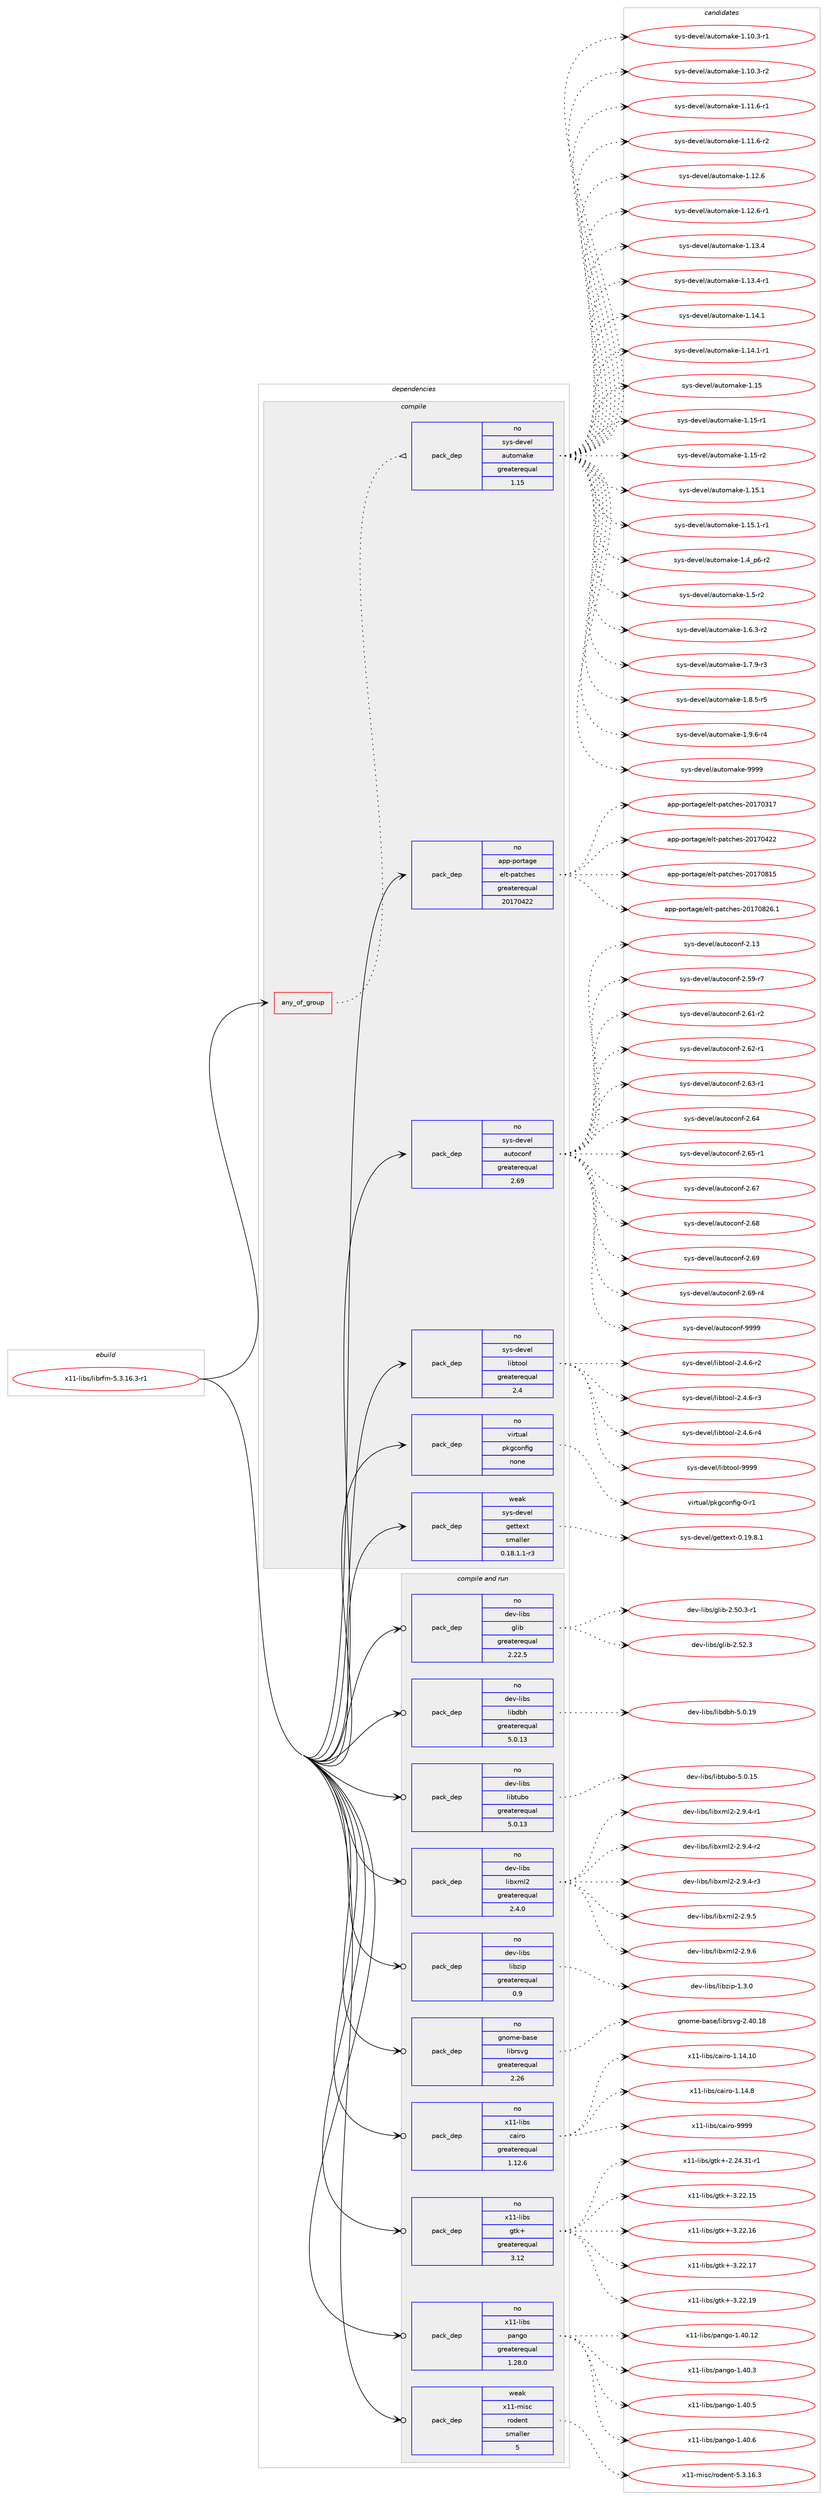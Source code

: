 digraph prolog {

# *************
# Graph options
# *************

newrank=true;
concentrate=true;
compound=true;
graph [rankdir=LR,fontname=Helvetica,fontsize=10,ranksep=1.5];#, ranksep=2.5, nodesep=0.2];
edge  [arrowhead=vee];
node  [fontname=Helvetica,fontsize=10];

# **********
# The ebuild
# **********

subgraph cluster_leftcol {
color=gray;
rank=same;
label=<<i>ebuild</i>>;
id [label="x11-libs/librfm-5.3.16.3-r1", color=red, width=4, href="../x11-libs/librfm-5.3.16.3-r1.svg"];
}

# ****************
# The dependencies
# ****************

subgraph cluster_midcol {
color=gray;
label=<<i>dependencies</i>>;
subgraph cluster_compile {
fillcolor="#eeeeee";
style=filled;
label=<<i>compile</i>>;
subgraph any9364 {
dependency519453 [label=<<TABLE BORDER="0" CELLBORDER="1" CELLSPACING="0" CELLPADDING="4"><TR><TD CELLPADDING="10">any_of_group</TD></TR></TABLE>>, shape=none, color=red];subgraph pack387065 {
dependency519454 [label=<<TABLE BORDER="0" CELLBORDER="1" CELLSPACING="0" CELLPADDING="4" WIDTH="220"><TR><TD ROWSPAN="6" CELLPADDING="30">pack_dep</TD></TR><TR><TD WIDTH="110">no</TD></TR><TR><TD>sys-devel</TD></TR><TR><TD>automake</TD></TR><TR><TD>greaterequal</TD></TR><TR><TD>1.15</TD></TR></TABLE>>, shape=none, color=blue];
}
dependency519453:e -> dependency519454:w [weight=20,style="dotted",arrowhead="oinv"];
}
id:e -> dependency519453:w [weight=20,style="solid",arrowhead="vee"];
subgraph pack387066 {
dependency519455 [label=<<TABLE BORDER="0" CELLBORDER="1" CELLSPACING="0" CELLPADDING="4" WIDTH="220"><TR><TD ROWSPAN="6" CELLPADDING="30">pack_dep</TD></TR><TR><TD WIDTH="110">no</TD></TR><TR><TD>app-portage</TD></TR><TR><TD>elt-patches</TD></TR><TR><TD>greaterequal</TD></TR><TR><TD>20170422</TD></TR></TABLE>>, shape=none, color=blue];
}
id:e -> dependency519455:w [weight=20,style="solid",arrowhead="vee"];
subgraph pack387067 {
dependency519456 [label=<<TABLE BORDER="0" CELLBORDER="1" CELLSPACING="0" CELLPADDING="4" WIDTH="220"><TR><TD ROWSPAN="6" CELLPADDING="30">pack_dep</TD></TR><TR><TD WIDTH="110">no</TD></TR><TR><TD>sys-devel</TD></TR><TR><TD>autoconf</TD></TR><TR><TD>greaterequal</TD></TR><TR><TD>2.69</TD></TR></TABLE>>, shape=none, color=blue];
}
id:e -> dependency519456:w [weight=20,style="solid",arrowhead="vee"];
subgraph pack387068 {
dependency519457 [label=<<TABLE BORDER="0" CELLBORDER="1" CELLSPACING="0" CELLPADDING="4" WIDTH="220"><TR><TD ROWSPAN="6" CELLPADDING="30">pack_dep</TD></TR><TR><TD WIDTH="110">no</TD></TR><TR><TD>sys-devel</TD></TR><TR><TD>libtool</TD></TR><TR><TD>greaterequal</TD></TR><TR><TD>2.4</TD></TR></TABLE>>, shape=none, color=blue];
}
id:e -> dependency519457:w [weight=20,style="solid",arrowhead="vee"];
subgraph pack387069 {
dependency519458 [label=<<TABLE BORDER="0" CELLBORDER="1" CELLSPACING="0" CELLPADDING="4" WIDTH="220"><TR><TD ROWSPAN="6" CELLPADDING="30">pack_dep</TD></TR><TR><TD WIDTH="110">no</TD></TR><TR><TD>virtual</TD></TR><TR><TD>pkgconfig</TD></TR><TR><TD>none</TD></TR><TR><TD></TD></TR></TABLE>>, shape=none, color=blue];
}
id:e -> dependency519458:w [weight=20,style="solid",arrowhead="vee"];
subgraph pack387070 {
dependency519459 [label=<<TABLE BORDER="0" CELLBORDER="1" CELLSPACING="0" CELLPADDING="4" WIDTH="220"><TR><TD ROWSPAN="6" CELLPADDING="30">pack_dep</TD></TR><TR><TD WIDTH="110">weak</TD></TR><TR><TD>sys-devel</TD></TR><TR><TD>gettext</TD></TR><TR><TD>smaller</TD></TR><TR><TD>0.18.1.1-r3</TD></TR></TABLE>>, shape=none, color=blue];
}
id:e -> dependency519459:w [weight=20,style="solid",arrowhead="vee"];
}
subgraph cluster_compileandrun {
fillcolor="#eeeeee";
style=filled;
label=<<i>compile and run</i>>;
subgraph pack387071 {
dependency519460 [label=<<TABLE BORDER="0" CELLBORDER="1" CELLSPACING="0" CELLPADDING="4" WIDTH="220"><TR><TD ROWSPAN="6" CELLPADDING="30">pack_dep</TD></TR><TR><TD WIDTH="110">no</TD></TR><TR><TD>dev-libs</TD></TR><TR><TD>glib</TD></TR><TR><TD>greaterequal</TD></TR><TR><TD>2.22.5</TD></TR></TABLE>>, shape=none, color=blue];
}
id:e -> dependency519460:w [weight=20,style="solid",arrowhead="odotvee"];
subgraph pack387072 {
dependency519461 [label=<<TABLE BORDER="0" CELLBORDER="1" CELLSPACING="0" CELLPADDING="4" WIDTH="220"><TR><TD ROWSPAN="6" CELLPADDING="30">pack_dep</TD></TR><TR><TD WIDTH="110">no</TD></TR><TR><TD>dev-libs</TD></TR><TR><TD>libdbh</TD></TR><TR><TD>greaterequal</TD></TR><TR><TD>5.0.13</TD></TR></TABLE>>, shape=none, color=blue];
}
id:e -> dependency519461:w [weight=20,style="solid",arrowhead="odotvee"];
subgraph pack387073 {
dependency519462 [label=<<TABLE BORDER="0" CELLBORDER="1" CELLSPACING="0" CELLPADDING="4" WIDTH="220"><TR><TD ROWSPAN="6" CELLPADDING="30">pack_dep</TD></TR><TR><TD WIDTH="110">no</TD></TR><TR><TD>dev-libs</TD></TR><TR><TD>libtubo</TD></TR><TR><TD>greaterequal</TD></TR><TR><TD>5.0.13</TD></TR></TABLE>>, shape=none, color=blue];
}
id:e -> dependency519462:w [weight=20,style="solid",arrowhead="odotvee"];
subgraph pack387074 {
dependency519463 [label=<<TABLE BORDER="0" CELLBORDER="1" CELLSPACING="0" CELLPADDING="4" WIDTH="220"><TR><TD ROWSPAN="6" CELLPADDING="30">pack_dep</TD></TR><TR><TD WIDTH="110">no</TD></TR><TR><TD>dev-libs</TD></TR><TR><TD>libxml2</TD></TR><TR><TD>greaterequal</TD></TR><TR><TD>2.4.0</TD></TR></TABLE>>, shape=none, color=blue];
}
id:e -> dependency519463:w [weight=20,style="solid",arrowhead="odotvee"];
subgraph pack387075 {
dependency519464 [label=<<TABLE BORDER="0" CELLBORDER="1" CELLSPACING="0" CELLPADDING="4" WIDTH="220"><TR><TD ROWSPAN="6" CELLPADDING="30">pack_dep</TD></TR><TR><TD WIDTH="110">no</TD></TR><TR><TD>dev-libs</TD></TR><TR><TD>libzip</TD></TR><TR><TD>greaterequal</TD></TR><TR><TD>0.9</TD></TR></TABLE>>, shape=none, color=blue];
}
id:e -> dependency519464:w [weight=20,style="solid",arrowhead="odotvee"];
subgraph pack387076 {
dependency519465 [label=<<TABLE BORDER="0" CELLBORDER="1" CELLSPACING="0" CELLPADDING="4" WIDTH="220"><TR><TD ROWSPAN="6" CELLPADDING="30">pack_dep</TD></TR><TR><TD WIDTH="110">no</TD></TR><TR><TD>gnome-base</TD></TR><TR><TD>librsvg</TD></TR><TR><TD>greaterequal</TD></TR><TR><TD>2.26</TD></TR></TABLE>>, shape=none, color=blue];
}
id:e -> dependency519465:w [weight=20,style="solid",arrowhead="odotvee"];
subgraph pack387077 {
dependency519466 [label=<<TABLE BORDER="0" CELLBORDER="1" CELLSPACING="0" CELLPADDING="4" WIDTH="220"><TR><TD ROWSPAN="6" CELLPADDING="30">pack_dep</TD></TR><TR><TD WIDTH="110">no</TD></TR><TR><TD>x11-libs</TD></TR><TR><TD>cairo</TD></TR><TR><TD>greaterequal</TD></TR><TR><TD>1.12.6</TD></TR></TABLE>>, shape=none, color=blue];
}
id:e -> dependency519466:w [weight=20,style="solid",arrowhead="odotvee"];
subgraph pack387078 {
dependency519467 [label=<<TABLE BORDER="0" CELLBORDER="1" CELLSPACING="0" CELLPADDING="4" WIDTH="220"><TR><TD ROWSPAN="6" CELLPADDING="30">pack_dep</TD></TR><TR><TD WIDTH="110">no</TD></TR><TR><TD>x11-libs</TD></TR><TR><TD>gtk+</TD></TR><TR><TD>greaterequal</TD></TR><TR><TD>3.12</TD></TR></TABLE>>, shape=none, color=blue];
}
id:e -> dependency519467:w [weight=20,style="solid",arrowhead="odotvee"];
subgraph pack387079 {
dependency519468 [label=<<TABLE BORDER="0" CELLBORDER="1" CELLSPACING="0" CELLPADDING="4" WIDTH="220"><TR><TD ROWSPAN="6" CELLPADDING="30">pack_dep</TD></TR><TR><TD WIDTH="110">no</TD></TR><TR><TD>x11-libs</TD></TR><TR><TD>pango</TD></TR><TR><TD>greaterequal</TD></TR><TR><TD>1.28.0</TD></TR></TABLE>>, shape=none, color=blue];
}
id:e -> dependency519468:w [weight=20,style="solid",arrowhead="odotvee"];
subgraph pack387080 {
dependency519469 [label=<<TABLE BORDER="0" CELLBORDER="1" CELLSPACING="0" CELLPADDING="4" WIDTH="220"><TR><TD ROWSPAN="6" CELLPADDING="30">pack_dep</TD></TR><TR><TD WIDTH="110">weak</TD></TR><TR><TD>x11-misc</TD></TR><TR><TD>rodent</TD></TR><TR><TD>smaller</TD></TR><TR><TD>5</TD></TR></TABLE>>, shape=none, color=blue];
}
id:e -> dependency519469:w [weight=20,style="solid",arrowhead="odotvee"];
}
subgraph cluster_run {
fillcolor="#eeeeee";
style=filled;
label=<<i>run</i>>;
}
}

# **************
# The candidates
# **************

subgraph cluster_choices {
rank=same;
color=gray;
label=<<i>candidates</i>>;

subgraph choice387065 {
color=black;
nodesep=1;
choice11512111545100101118101108479711711611110997107101454946494846514511449 [label="sys-devel/automake-1.10.3-r1", color=red, width=4,href="../sys-devel/automake-1.10.3-r1.svg"];
choice11512111545100101118101108479711711611110997107101454946494846514511450 [label="sys-devel/automake-1.10.3-r2", color=red, width=4,href="../sys-devel/automake-1.10.3-r2.svg"];
choice11512111545100101118101108479711711611110997107101454946494946544511449 [label="sys-devel/automake-1.11.6-r1", color=red, width=4,href="../sys-devel/automake-1.11.6-r1.svg"];
choice11512111545100101118101108479711711611110997107101454946494946544511450 [label="sys-devel/automake-1.11.6-r2", color=red, width=4,href="../sys-devel/automake-1.11.6-r2.svg"];
choice1151211154510010111810110847971171161111099710710145494649504654 [label="sys-devel/automake-1.12.6", color=red, width=4,href="../sys-devel/automake-1.12.6.svg"];
choice11512111545100101118101108479711711611110997107101454946495046544511449 [label="sys-devel/automake-1.12.6-r1", color=red, width=4,href="../sys-devel/automake-1.12.6-r1.svg"];
choice1151211154510010111810110847971171161111099710710145494649514652 [label="sys-devel/automake-1.13.4", color=red, width=4,href="../sys-devel/automake-1.13.4.svg"];
choice11512111545100101118101108479711711611110997107101454946495146524511449 [label="sys-devel/automake-1.13.4-r1", color=red, width=4,href="../sys-devel/automake-1.13.4-r1.svg"];
choice1151211154510010111810110847971171161111099710710145494649524649 [label="sys-devel/automake-1.14.1", color=red, width=4,href="../sys-devel/automake-1.14.1.svg"];
choice11512111545100101118101108479711711611110997107101454946495246494511449 [label="sys-devel/automake-1.14.1-r1", color=red, width=4,href="../sys-devel/automake-1.14.1-r1.svg"];
choice115121115451001011181011084797117116111109971071014549464953 [label="sys-devel/automake-1.15", color=red, width=4,href="../sys-devel/automake-1.15.svg"];
choice1151211154510010111810110847971171161111099710710145494649534511449 [label="sys-devel/automake-1.15-r1", color=red, width=4,href="../sys-devel/automake-1.15-r1.svg"];
choice1151211154510010111810110847971171161111099710710145494649534511450 [label="sys-devel/automake-1.15-r2", color=red, width=4,href="../sys-devel/automake-1.15-r2.svg"];
choice1151211154510010111810110847971171161111099710710145494649534649 [label="sys-devel/automake-1.15.1", color=red, width=4,href="../sys-devel/automake-1.15.1.svg"];
choice11512111545100101118101108479711711611110997107101454946495346494511449 [label="sys-devel/automake-1.15.1-r1", color=red, width=4,href="../sys-devel/automake-1.15.1-r1.svg"];
choice115121115451001011181011084797117116111109971071014549465295112544511450 [label="sys-devel/automake-1.4_p6-r2", color=red, width=4,href="../sys-devel/automake-1.4_p6-r2.svg"];
choice11512111545100101118101108479711711611110997107101454946534511450 [label="sys-devel/automake-1.5-r2", color=red, width=4,href="../sys-devel/automake-1.5-r2.svg"];
choice115121115451001011181011084797117116111109971071014549465446514511450 [label="sys-devel/automake-1.6.3-r2", color=red, width=4,href="../sys-devel/automake-1.6.3-r2.svg"];
choice115121115451001011181011084797117116111109971071014549465546574511451 [label="sys-devel/automake-1.7.9-r3", color=red, width=4,href="../sys-devel/automake-1.7.9-r3.svg"];
choice115121115451001011181011084797117116111109971071014549465646534511453 [label="sys-devel/automake-1.8.5-r5", color=red, width=4,href="../sys-devel/automake-1.8.5-r5.svg"];
choice115121115451001011181011084797117116111109971071014549465746544511452 [label="sys-devel/automake-1.9.6-r4", color=red, width=4,href="../sys-devel/automake-1.9.6-r4.svg"];
choice115121115451001011181011084797117116111109971071014557575757 [label="sys-devel/automake-9999", color=red, width=4,href="../sys-devel/automake-9999.svg"];
dependency519454:e -> choice11512111545100101118101108479711711611110997107101454946494846514511449:w [style=dotted,weight="100"];
dependency519454:e -> choice11512111545100101118101108479711711611110997107101454946494846514511450:w [style=dotted,weight="100"];
dependency519454:e -> choice11512111545100101118101108479711711611110997107101454946494946544511449:w [style=dotted,weight="100"];
dependency519454:e -> choice11512111545100101118101108479711711611110997107101454946494946544511450:w [style=dotted,weight="100"];
dependency519454:e -> choice1151211154510010111810110847971171161111099710710145494649504654:w [style=dotted,weight="100"];
dependency519454:e -> choice11512111545100101118101108479711711611110997107101454946495046544511449:w [style=dotted,weight="100"];
dependency519454:e -> choice1151211154510010111810110847971171161111099710710145494649514652:w [style=dotted,weight="100"];
dependency519454:e -> choice11512111545100101118101108479711711611110997107101454946495146524511449:w [style=dotted,weight="100"];
dependency519454:e -> choice1151211154510010111810110847971171161111099710710145494649524649:w [style=dotted,weight="100"];
dependency519454:e -> choice11512111545100101118101108479711711611110997107101454946495246494511449:w [style=dotted,weight="100"];
dependency519454:e -> choice115121115451001011181011084797117116111109971071014549464953:w [style=dotted,weight="100"];
dependency519454:e -> choice1151211154510010111810110847971171161111099710710145494649534511449:w [style=dotted,weight="100"];
dependency519454:e -> choice1151211154510010111810110847971171161111099710710145494649534511450:w [style=dotted,weight="100"];
dependency519454:e -> choice1151211154510010111810110847971171161111099710710145494649534649:w [style=dotted,weight="100"];
dependency519454:e -> choice11512111545100101118101108479711711611110997107101454946495346494511449:w [style=dotted,weight="100"];
dependency519454:e -> choice115121115451001011181011084797117116111109971071014549465295112544511450:w [style=dotted,weight="100"];
dependency519454:e -> choice11512111545100101118101108479711711611110997107101454946534511450:w [style=dotted,weight="100"];
dependency519454:e -> choice115121115451001011181011084797117116111109971071014549465446514511450:w [style=dotted,weight="100"];
dependency519454:e -> choice115121115451001011181011084797117116111109971071014549465546574511451:w [style=dotted,weight="100"];
dependency519454:e -> choice115121115451001011181011084797117116111109971071014549465646534511453:w [style=dotted,weight="100"];
dependency519454:e -> choice115121115451001011181011084797117116111109971071014549465746544511452:w [style=dotted,weight="100"];
dependency519454:e -> choice115121115451001011181011084797117116111109971071014557575757:w [style=dotted,weight="100"];
}
subgraph choice387066 {
color=black;
nodesep=1;
choice97112112451121111141169710310147101108116451129711699104101115455048495548514955 [label="app-portage/elt-patches-20170317", color=red, width=4,href="../app-portage/elt-patches-20170317.svg"];
choice97112112451121111141169710310147101108116451129711699104101115455048495548525050 [label="app-portage/elt-patches-20170422", color=red, width=4,href="../app-portage/elt-patches-20170422.svg"];
choice97112112451121111141169710310147101108116451129711699104101115455048495548564953 [label="app-portage/elt-patches-20170815", color=red, width=4,href="../app-portage/elt-patches-20170815.svg"];
choice971121124511211111411697103101471011081164511297116991041011154550484955485650544649 [label="app-portage/elt-patches-20170826.1", color=red, width=4,href="../app-portage/elt-patches-20170826.1.svg"];
dependency519455:e -> choice97112112451121111141169710310147101108116451129711699104101115455048495548514955:w [style=dotted,weight="100"];
dependency519455:e -> choice97112112451121111141169710310147101108116451129711699104101115455048495548525050:w [style=dotted,weight="100"];
dependency519455:e -> choice97112112451121111141169710310147101108116451129711699104101115455048495548564953:w [style=dotted,weight="100"];
dependency519455:e -> choice971121124511211111411697103101471011081164511297116991041011154550484955485650544649:w [style=dotted,weight="100"];
}
subgraph choice387067 {
color=black;
nodesep=1;
choice115121115451001011181011084797117116111991111101024550464951 [label="sys-devel/autoconf-2.13", color=red, width=4,href="../sys-devel/autoconf-2.13.svg"];
choice1151211154510010111810110847971171161119911111010245504653574511455 [label="sys-devel/autoconf-2.59-r7", color=red, width=4,href="../sys-devel/autoconf-2.59-r7.svg"];
choice1151211154510010111810110847971171161119911111010245504654494511450 [label="sys-devel/autoconf-2.61-r2", color=red, width=4,href="../sys-devel/autoconf-2.61-r2.svg"];
choice1151211154510010111810110847971171161119911111010245504654504511449 [label="sys-devel/autoconf-2.62-r1", color=red, width=4,href="../sys-devel/autoconf-2.62-r1.svg"];
choice1151211154510010111810110847971171161119911111010245504654514511449 [label="sys-devel/autoconf-2.63-r1", color=red, width=4,href="../sys-devel/autoconf-2.63-r1.svg"];
choice115121115451001011181011084797117116111991111101024550465452 [label="sys-devel/autoconf-2.64", color=red, width=4,href="../sys-devel/autoconf-2.64.svg"];
choice1151211154510010111810110847971171161119911111010245504654534511449 [label="sys-devel/autoconf-2.65-r1", color=red, width=4,href="../sys-devel/autoconf-2.65-r1.svg"];
choice115121115451001011181011084797117116111991111101024550465455 [label="sys-devel/autoconf-2.67", color=red, width=4,href="../sys-devel/autoconf-2.67.svg"];
choice115121115451001011181011084797117116111991111101024550465456 [label="sys-devel/autoconf-2.68", color=red, width=4,href="../sys-devel/autoconf-2.68.svg"];
choice115121115451001011181011084797117116111991111101024550465457 [label="sys-devel/autoconf-2.69", color=red, width=4,href="../sys-devel/autoconf-2.69.svg"];
choice1151211154510010111810110847971171161119911111010245504654574511452 [label="sys-devel/autoconf-2.69-r4", color=red, width=4,href="../sys-devel/autoconf-2.69-r4.svg"];
choice115121115451001011181011084797117116111991111101024557575757 [label="sys-devel/autoconf-9999", color=red, width=4,href="../sys-devel/autoconf-9999.svg"];
dependency519456:e -> choice115121115451001011181011084797117116111991111101024550464951:w [style=dotted,weight="100"];
dependency519456:e -> choice1151211154510010111810110847971171161119911111010245504653574511455:w [style=dotted,weight="100"];
dependency519456:e -> choice1151211154510010111810110847971171161119911111010245504654494511450:w [style=dotted,weight="100"];
dependency519456:e -> choice1151211154510010111810110847971171161119911111010245504654504511449:w [style=dotted,weight="100"];
dependency519456:e -> choice1151211154510010111810110847971171161119911111010245504654514511449:w [style=dotted,weight="100"];
dependency519456:e -> choice115121115451001011181011084797117116111991111101024550465452:w [style=dotted,weight="100"];
dependency519456:e -> choice1151211154510010111810110847971171161119911111010245504654534511449:w [style=dotted,weight="100"];
dependency519456:e -> choice115121115451001011181011084797117116111991111101024550465455:w [style=dotted,weight="100"];
dependency519456:e -> choice115121115451001011181011084797117116111991111101024550465456:w [style=dotted,weight="100"];
dependency519456:e -> choice115121115451001011181011084797117116111991111101024550465457:w [style=dotted,weight="100"];
dependency519456:e -> choice1151211154510010111810110847971171161119911111010245504654574511452:w [style=dotted,weight="100"];
dependency519456:e -> choice115121115451001011181011084797117116111991111101024557575757:w [style=dotted,weight="100"];
}
subgraph choice387068 {
color=black;
nodesep=1;
choice1151211154510010111810110847108105981161111111084550465246544511450 [label="sys-devel/libtool-2.4.6-r2", color=red, width=4,href="../sys-devel/libtool-2.4.6-r2.svg"];
choice1151211154510010111810110847108105981161111111084550465246544511451 [label="sys-devel/libtool-2.4.6-r3", color=red, width=4,href="../sys-devel/libtool-2.4.6-r3.svg"];
choice1151211154510010111810110847108105981161111111084550465246544511452 [label="sys-devel/libtool-2.4.6-r4", color=red, width=4,href="../sys-devel/libtool-2.4.6-r4.svg"];
choice1151211154510010111810110847108105981161111111084557575757 [label="sys-devel/libtool-9999", color=red, width=4,href="../sys-devel/libtool-9999.svg"];
dependency519457:e -> choice1151211154510010111810110847108105981161111111084550465246544511450:w [style=dotted,weight="100"];
dependency519457:e -> choice1151211154510010111810110847108105981161111111084550465246544511451:w [style=dotted,weight="100"];
dependency519457:e -> choice1151211154510010111810110847108105981161111111084550465246544511452:w [style=dotted,weight="100"];
dependency519457:e -> choice1151211154510010111810110847108105981161111111084557575757:w [style=dotted,weight="100"];
}
subgraph choice387069 {
color=black;
nodesep=1;
choice11810511411611797108471121071039911111010210510345484511449 [label="virtual/pkgconfig-0-r1", color=red, width=4,href="../virtual/pkgconfig-0-r1.svg"];
dependency519458:e -> choice11810511411611797108471121071039911111010210510345484511449:w [style=dotted,weight="100"];
}
subgraph choice387070 {
color=black;
nodesep=1;
choice1151211154510010111810110847103101116116101120116454846495746564649 [label="sys-devel/gettext-0.19.8.1", color=red, width=4,href="../sys-devel/gettext-0.19.8.1.svg"];
dependency519459:e -> choice1151211154510010111810110847103101116116101120116454846495746564649:w [style=dotted,weight="100"];
}
subgraph choice387071 {
color=black;
nodesep=1;
choice10010111845108105981154710310810598455046534846514511449 [label="dev-libs/glib-2.50.3-r1", color=red, width=4,href="../dev-libs/glib-2.50.3-r1.svg"];
choice1001011184510810598115471031081059845504653504651 [label="dev-libs/glib-2.52.3", color=red, width=4,href="../dev-libs/glib-2.52.3.svg"];
dependency519460:e -> choice10010111845108105981154710310810598455046534846514511449:w [style=dotted,weight="100"];
dependency519460:e -> choice1001011184510810598115471031081059845504653504651:w [style=dotted,weight="100"];
}
subgraph choice387072 {
color=black;
nodesep=1;
choice100101118451081059811547108105981009810445534648464957 [label="dev-libs/libdbh-5.0.19", color=red, width=4,href="../dev-libs/libdbh-5.0.19.svg"];
dependency519461:e -> choice100101118451081059811547108105981009810445534648464957:w [style=dotted,weight="100"];
}
subgraph choice387073 {
color=black;
nodesep=1;
choice100101118451081059811547108105981161179811145534648464953 [label="dev-libs/libtubo-5.0.15", color=red, width=4,href="../dev-libs/libtubo-5.0.15.svg"];
dependency519462:e -> choice100101118451081059811547108105981161179811145534648464953:w [style=dotted,weight="100"];
}
subgraph choice387074 {
color=black;
nodesep=1;
choice10010111845108105981154710810598120109108504550465746524511449 [label="dev-libs/libxml2-2.9.4-r1", color=red, width=4,href="../dev-libs/libxml2-2.9.4-r1.svg"];
choice10010111845108105981154710810598120109108504550465746524511450 [label="dev-libs/libxml2-2.9.4-r2", color=red, width=4,href="../dev-libs/libxml2-2.9.4-r2.svg"];
choice10010111845108105981154710810598120109108504550465746524511451 [label="dev-libs/libxml2-2.9.4-r3", color=red, width=4,href="../dev-libs/libxml2-2.9.4-r3.svg"];
choice1001011184510810598115471081059812010910850455046574653 [label="dev-libs/libxml2-2.9.5", color=red, width=4,href="../dev-libs/libxml2-2.9.5.svg"];
choice1001011184510810598115471081059812010910850455046574654 [label="dev-libs/libxml2-2.9.6", color=red, width=4,href="../dev-libs/libxml2-2.9.6.svg"];
dependency519463:e -> choice10010111845108105981154710810598120109108504550465746524511449:w [style=dotted,weight="100"];
dependency519463:e -> choice10010111845108105981154710810598120109108504550465746524511450:w [style=dotted,weight="100"];
dependency519463:e -> choice10010111845108105981154710810598120109108504550465746524511451:w [style=dotted,weight="100"];
dependency519463:e -> choice1001011184510810598115471081059812010910850455046574653:w [style=dotted,weight="100"];
dependency519463:e -> choice1001011184510810598115471081059812010910850455046574654:w [style=dotted,weight="100"];
}
subgraph choice387075 {
color=black;
nodesep=1;
choice10010111845108105981154710810598122105112454946514648 [label="dev-libs/libzip-1.3.0", color=red, width=4,href="../dev-libs/libzip-1.3.0.svg"];
dependency519464:e -> choice10010111845108105981154710810598122105112454946514648:w [style=dotted,weight="100"];
}
subgraph choice387076 {
color=black;
nodesep=1;
choice10311011110910145989711510147108105981141151181034550465248464956 [label="gnome-base/librsvg-2.40.18", color=red, width=4,href="../gnome-base/librsvg-2.40.18.svg"];
dependency519465:e -> choice10311011110910145989711510147108105981141151181034550465248464956:w [style=dotted,weight="100"];
}
subgraph choice387077 {
color=black;
nodesep=1;
choice120494945108105981154799971051141114549464952464948 [label="x11-libs/cairo-1.14.10", color=red, width=4,href="../x11-libs/cairo-1.14.10.svg"];
choice1204949451081059811547999710511411145494649524656 [label="x11-libs/cairo-1.14.8", color=red, width=4,href="../x11-libs/cairo-1.14.8.svg"];
choice120494945108105981154799971051141114557575757 [label="x11-libs/cairo-9999", color=red, width=4,href="../x11-libs/cairo-9999.svg"];
dependency519466:e -> choice120494945108105981154799971051141114549464952464948:w [style=dotted,weight="100"];
dependency519466:e -> choice1204949451081059811547999710511411145494649524656:w [style=dotted,weight="100"];
dependency519466:e -> choice120494945108105981154799971051141114557575757:w [style=dotted,weight="100"];
}
subgraph choice387078 {
color=black;
nodesep=1;
choice12049494510810598115471031161074345504650524651494511449 [label="x11-libs/gtk+-2.24.31-r1", color=red, width=4,href="../x11-libs/gtk+-2.24.31-r1.svg"];
choice1204949451081059811547103116107434551465050464953 [label="x11-libs/gtk+-3.22.15", color=red, width=4,href="../x11-libs/gtk+-3.22.15.svg"];
choice1204949451081059811547103116107434551465050464954 [label="x11-libs/gtk+-3.22.16", color=red, width=4,href="../x11-libs/gtk+-3.22.16.svg"];
choice1204949451081059811547103116107434551465050464955 [label="x11-libs/gtk+-3.22.17", color=red, width=4,href="../x11-libs/gtk+-3.22.17.svg"];
choice1204949451081059811547103116107434551465050464957 [label="x11-libs/gtk+-3.22.19", color=red, width=4,href="../x11-libs/gtk+-3.22.19.svg"];
dependency519467:e -> choice12049494510810598115471031161074345504650524651494511449:w [style=dotted,weight="100"];
dependency519467:e -> choice1204949451081059811547103116107434551465050464953:w [style=dotted,weight="100"];
dependency519467:e -> choice1204949451081059811547103116107434551465050464954:w [style=dotted,weight="100"];
dependency519467:e -> choice1204949451081059811547103116107434551465050464955:w [style=dotted,weight="100"];
dependency519467:e -> choice1204949451081059811547103116107434551465050464957:w [style=dotted,weight="100"];
}
subgraph choice387079 {
color=black;
nodesep=1;
choice1204949451081059811547112971101031114549465248464950 [label="x11-libs/pango-1.40.12", color=red, width=4,href="../x11-libs/pango-1.40.12.svg"];
choice12049494510810598115471129711010311145494652484651 [label="x11-libs/pango-1.40.3", color=red, width=4,href="../x11-libs/pango-1.40.3.svg"];
choice12049494510810598115471129711010311145494652484653 [label="x11-libs/pango-1.40.5", color=red, width=4,href="../x11-libs/pango-1.40.5.svg"];
choice12049494510810598115471129711010311145494652484654 [label="x11-libs/pango-1.40.6", color=red, width=4,href="../x11-libs/pango-1.40.6.svg"];
dependency519468:e -> choice1204949451081059811547112971101031114549465248464950:w [style=dotted,weight="100"];
dependency519468:e -> choice12049494510810598115471129711010311145494652484651:w [style=dotted,weight="100"];
dependency519468:e -> choice12049494510810598115471129711010311145494652484653:w [style=dotted,weight="100"];
dependency519468:e -> choice12049494510810598115471129711010311145494652484654:w [style=dotted,weight="100"];
}
subgraph choice387080 {
color=black;
nodesep=1;
choice1204949451091051159947114111100101110116455346514649544651 [label="x11-misc/rodent-5.3.16.3", color=red, width=4,href="../x11-misc/rodent-5.3.16.3.svg"];
dependency519469:e -> choice1204949451091051159947114111100101110116455346514649544651:w [style=dotted,weight="100"];
}
}

}
